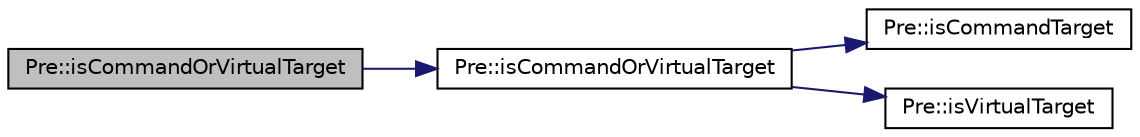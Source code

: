 digraph "Pre::isCommandOrVirtualTarget"
{
  edge [fontname="Helvetica",fontsize="10",labelfontname="Helvetica",labelfontsize="10"];
  node [fontname="Helvetica",fontsize="10",shape=record];
  rankdir="LR";
  Node609 [label="Pre::isCommandOrVirtualTarget",height=0.2,width=0.4,color="black", fillcolor="grey75", style="filled", fontcolor="black"];
  Node609 -> Node610 [color="midnightblue",fontsize="10",style="solid",fontname="Helvetica"];
  Node610 [label="Pre::isCommandOrVirtualTarget",height=0.2,width=0.4,color="black", fillcolor="white", style="filled",URL="$class_pre.html#a9bdcb3ab0fc5675a7c9422610a0cb284",tooltip="Indicates if target is command only or a virtual target. "];
  Node610 -> Node611 [color="midnightblue",fontsize="10",style="solid",fontname="Helvetica"];
  Node611 [label="Pre::isCommandTarget",height=0.2,width=0.4,color="black", fillcolor="white", style="filled",URL="$class_pre.html#a70d06eec2a18717fa4bfc0d9a6c9a2b1",tooltip="Indicates if target is command only. "];
  Node610 -> Node612 [color="midnightblue",fontsize="10",style="solid",fontname="Helvetica"];
  Node612 [label="Pre::isVirtualTarget",height=0.2,width=0.4,color="black", fillcolor="white", style="filled",URL="$class_pre.html#ab3a0f75f5c2aac52ce3fe6fd0048ed84",tooltip="Indicates if target is virtual. "];
}
